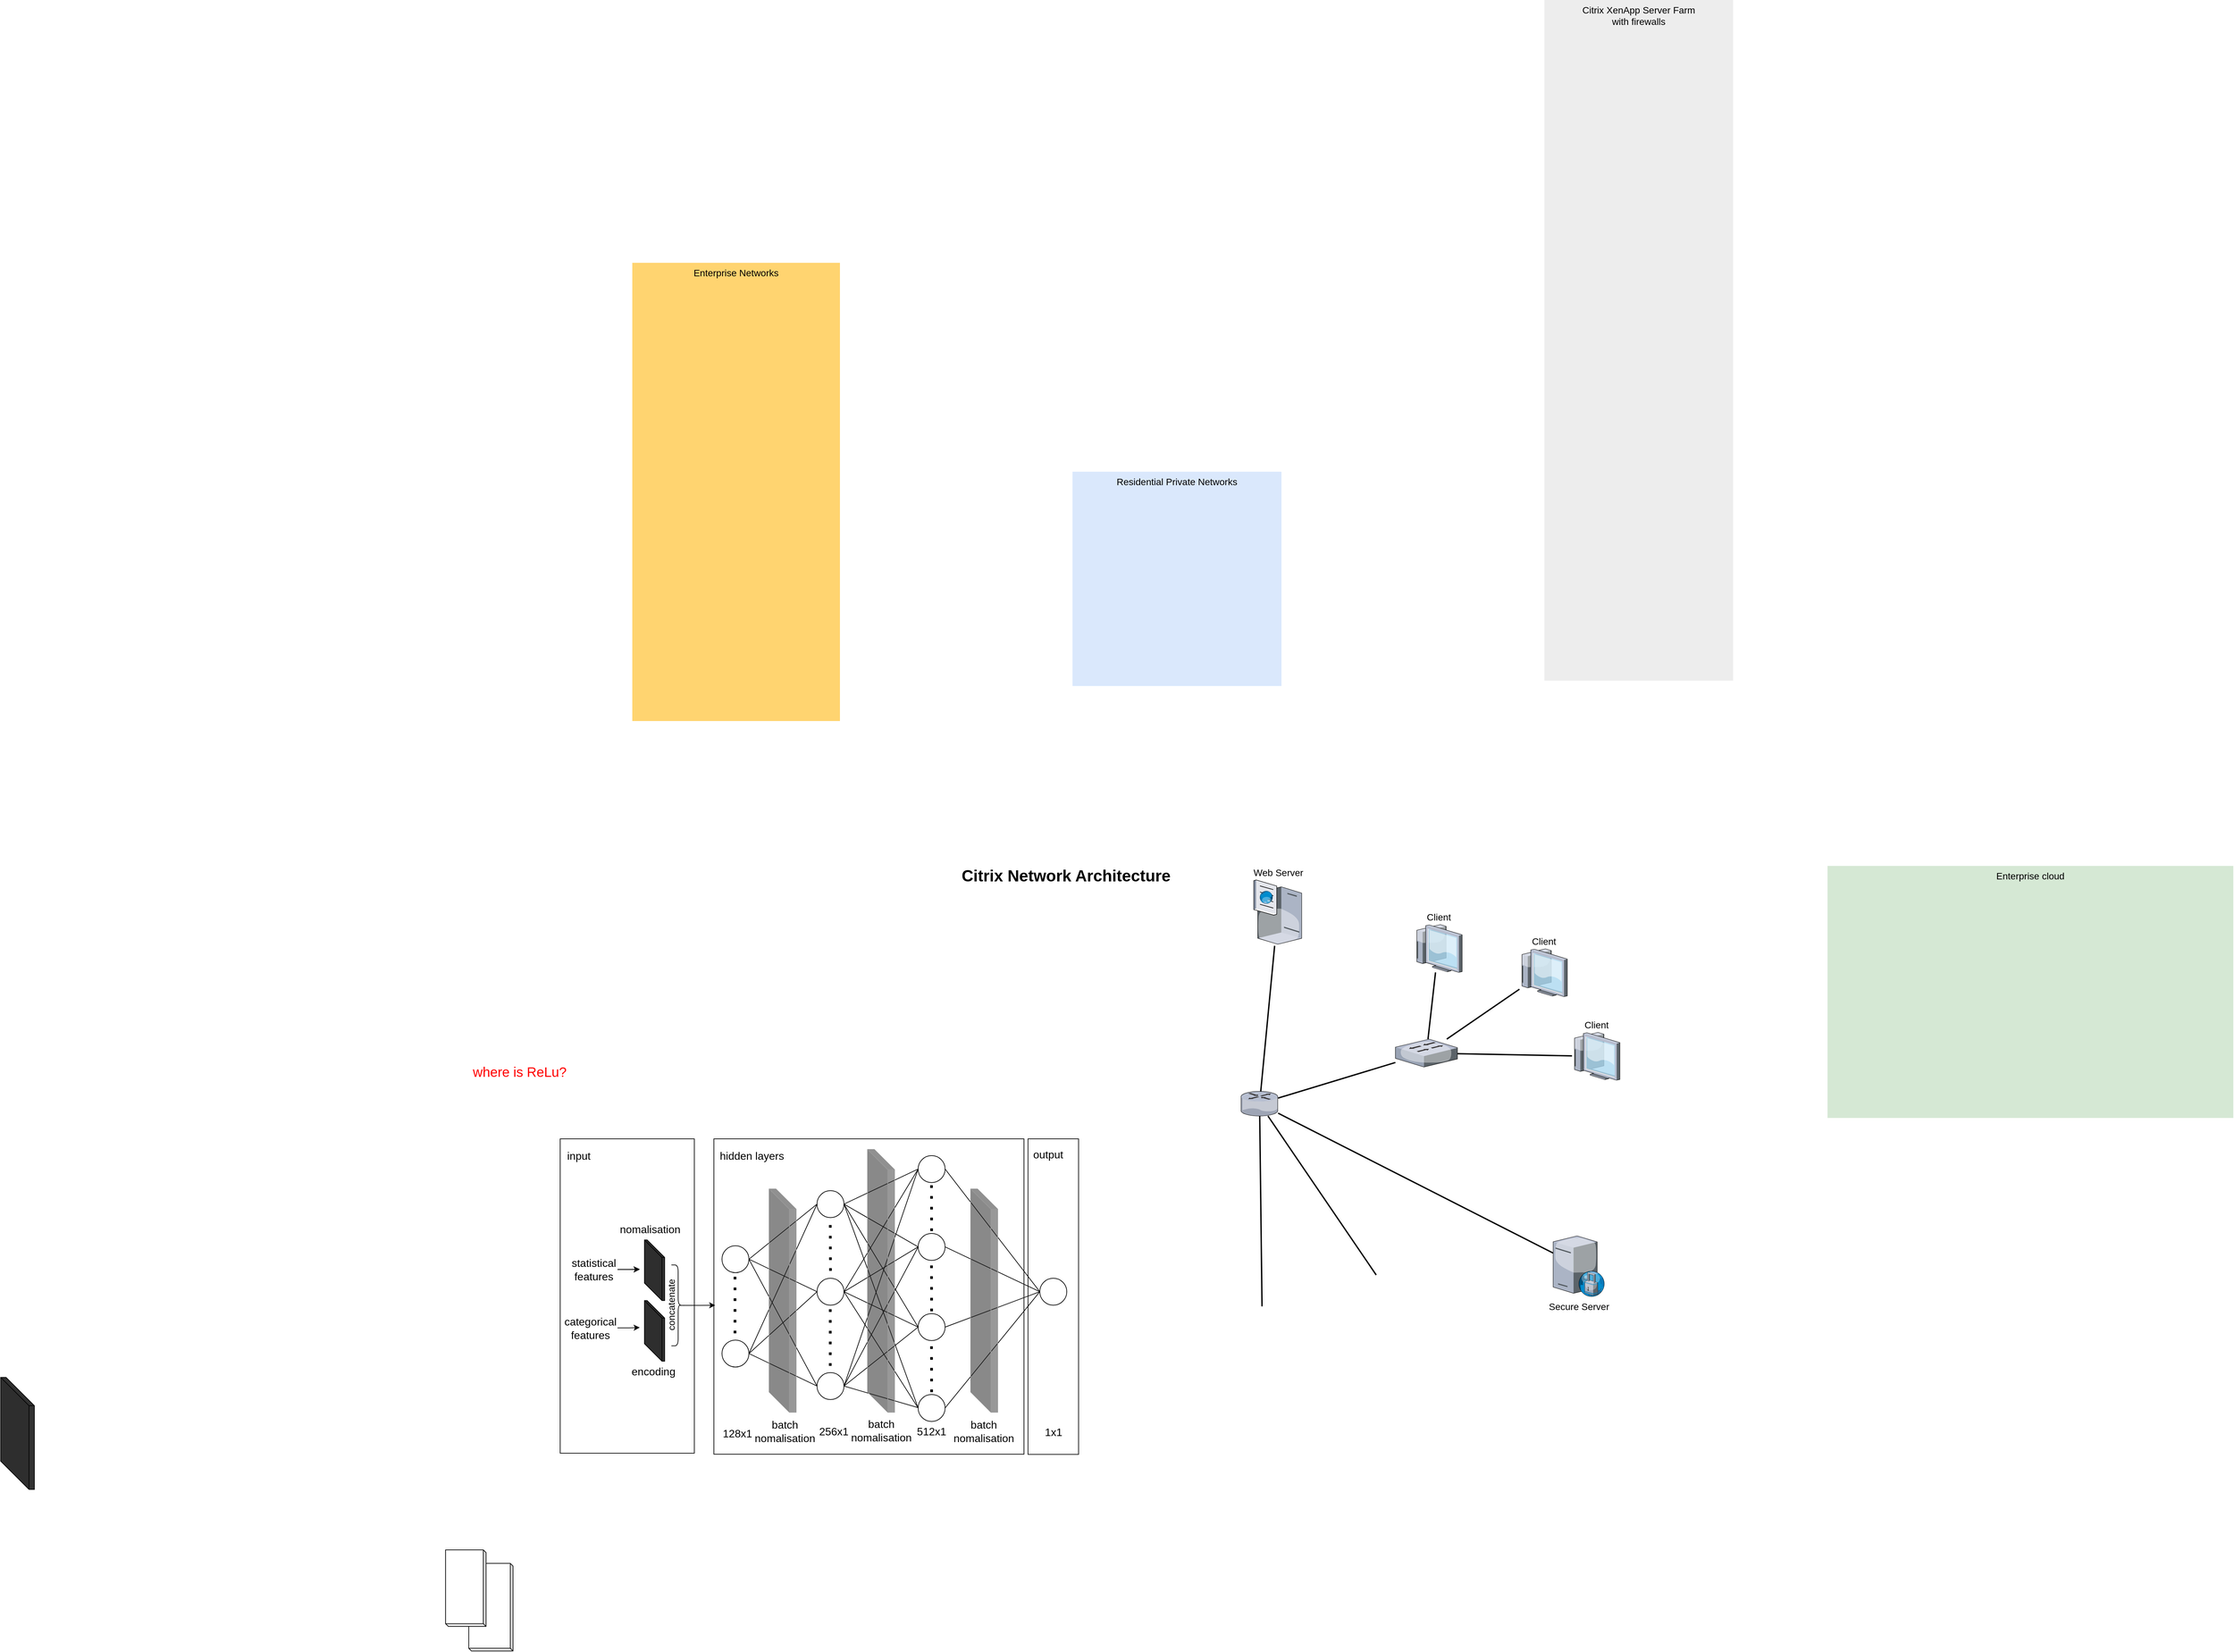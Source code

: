 <mxfile version="21.3.6" type="github" pages="3">
  <diagram name="Page-1" id="e3a06f82-3646-2815-327d-82caf3d4e204">
    <mxGraphModel dx="4753.5" dy="4198" grid="0" gridSize="10" guides="1" tooltips="1" connect="1" arrows="1" fold="1" page="1" pageScale="1.5" pageWidth="1169" pageHeight="826" background="none" math="0" shadow="0">
      <root>
        <mxCell id="0" style=";html=1;" />
        <mxCell id="1" style=";html=1;" parent="0" />
        <mxCell id="kZsjGJi9dcrxmFM2xixJ-206" value="" style="rounded=0;whiteSpace=wrap;html=1;fillOpacity=10;" vertex="1" parent="1">
          <mxGeometry x="408" y="440" width="460" height="468" as="geometry" />
        </mxCell>
        <mxCell id="kZsjGJi9dcrxmFM2xixJ-226" value="" style="rounded=0;whiteSpace=wrap;html=1;fillOpacity=10;" vertex="1" parent="1">
          <mxGeometry x="874" y="440" width="75" height="468.25" as="geometry" />
        </mxCell>
        <mxCell id="kZsjGJi9dcrxmFM2xixJ-224" value="" style="rounded=0;whiteSpace=wrap;html=1;fillOpacity=10;" vertex="1" parent="1">
          <mxGeometry x="180" y="440" width="199" height="466.5" as="geometry" />
        </mxCell>
        <mxCell id="kZsjGJi9dcrxmFM2xixJ-202" value="" style="shape=cube;whiteSpace=wrap;html=1;boundedLbl=1;backgroundOutline=1;darkOpacity=0.05;darkOpacity2=0.1;size=26;rotation=-180;direction=west;labelBorderColor=#1A1A1A;fillColor=#333333;fillStyle=auto;" vertex="1" parent="1">
          <mxGeometry x="305" y="590" width="30" height="90" as="geometry" />
        </mxCell>
        <mxCell id="6a7d8f32e03d9370-60" value="Enterprise cloud" style="whiteSpace=wrap;html=1;fillColor=#d5e8d4;fontSize=14;strokeColor=none;verticalAlign=top;" parent="1" vertex="1">
          <mxGeometry x="2060" y="35" width="602" height="374" as="geometry" />
        </mxCell>
        <mxCell id="6a7d8f32e03d9370-59" value="Citrix XenApp Server Farm&lt;div&gt;with firewalls&lt;/div&gt;" style="whiteSpace=wrap;html=1;fillColor=#EDEDED;fontSize=14;strokeColor=none;verticalAlign=top;" parent="1" vertex="1">
          <mxGeometry x="1640" y="-1250" width="280" height="1010" as="geometry" />
        </mxCell>
        <mxCell id="6a7d8f32e03d9370-58" value="Residential Private Networks" style="whiteSpace=wrap;html=1;fillColor=#dae8fc;fontSize=14;strokeColor=none;verticalAlign=top;" parent="1" vertex="1">
          <mxGeometry x="940" y="-550" width="310" height="318" as="geometry" />
        </mxCell>
        <mxCell id="6a7d8f32e03d9370-57" value="Enterprise Networks" style="whiteSpace=wrap;html=1;fillColor=#FFD470;gradientColor=none;fontSize=14;strokeColor=none;verticalAlign=top;" parent="1" vertex="1">
          <mxGeometry x="287" y="-860" width="308" height="680" as="geometry" />
        </mxCell>
        <mxCell id="6a7d8f32e03d9370-50" style="edgeStyle=none;rounded=0;html=1;startSize=10;endSize=10;jettySize=auto;orthogonalLoop=1;fontSize=14;endArrow=none;endFill=0;strokeWidth=2;" parent="1" source="6a7d8f32e03d9370-13" edge="1">
          <mxGeometry relative="1" as="geometry">
            <mxPoint x="1390.488" y="642" as="targetPoint" />
          </mxGeometry>
        </mxCell>
        <mxCell id="6a7d8f32e03d9370-51" style="edgeStyle=none;rounded=0;html=1;startSize=10;endSize=10;jettySize=auto;orthogonalLoop=1;fontSize=14;endArrow=none;endFill=0;strokeWidth=2;" parent="1" source="6a7d8f32e03d9370-13" target="6a7d8f32e03d9370-15" edge="1">
          <mxGeometry relative="1" as="geometry" />
        </mxCell>
        <mxCell id="6a7d8f32e03d9370-52" style="edgeStyle=none;rounded=0;html=1;startSize=10;endSize=10;jettySize=auto;orthogonalLoop=1;fontSize=14;endArrow=none;endFill=0;strokeWidth=2;" parent="1" source="6a7d8f32e03d9370-13" target="6a7d8f32e03d9370-26" edge="1">
          <mxGeometry relative="1" as="geometry" />
        </mxCell>
        <mxCell id="6a7d8f32e03d9370-56" style="edgeStyle=none;rounded=0;html=1;startSize=10;endSize=10;jettySize=auto;orthogonalLoop=1;fontSize=14;endArrow=none;endFill=0;strokeWidth=2;" parent="1" source="6a7d8f32e03d9370-13" target="6a7d8f32e03d9370-25" edge="1">
          <mxGeometry relative="1" as="geometry" />
        </mxCell>
        <mxCell id="6a7d8f32e03d9370-13" value="" style="verticalLabelPosition=bottom;aspect=fixed;html=1;verticalAlign=top;strokeColor=none;shape=mxgraph.citrix.router;fillColor=#66B2FF;gradientColor=#0066CC;fontSize=14;" parent="1" vertex="1">
          <mxGeometry x="1190" y="369.61" width="55" height="36.5" as="geometry" />
        </mxCell>
        <mxCell id="6a7d8f32e03d9370-15" value="Web Server" style="verticalLabelPosition=top;aspect=fixed;html=1;verticalAlign=bottom;strokeColor=none;shape=mxgraph.citrix.cache_server;fillColor=#66B2FF;gradientColor=#0066CC;fontSize=14;labelPosition=center;align=center;direction=west;" parent="1" vertex="1">
          <mxGeometry x="1209" y="56" width="71" height="97.5" as="geometry" />
        </mxCell>
        <mxCell id="6a7d8f32e03d9370-25" value="Secure Server" style="verticalLabelPosition=bottom;aspect=fixed;html=1;verticalAlign=top;strokeColor=none;shape=mxgraph.citrix.proxy_server;fillColor=#66B2FF;gradientColor=#0066CC;fontSize=14;" parent="1" vertex="1">
          <mxGeometry x="1653" y="584" width="76.5" height="90" as="geometry" />
        </mxCell>
        <mxCell id="6a7d8f32e03d9370-53" style="edgeStyle=none;rounded=0;html=1;startSize=10;endSize=10;jettySize=auto;orthogonalLoop=1;fontSize=14;endArrow=none;endFill=0;strokeWidth=2;" parent="1" source="6a7d8f32e03d9370-26" target="6a7d8f32e03d9370-29" edge="1">
          <mxGeometry relative="1" as="geometry" />
        </mxCell>
        <mxCell id="6a7d8f32e03d9370-54" style="edgeStyle=none;rounded=0;html=1;startSize=10;endSize=10;jettySize=auto;orthogonalLoop=1;fontSize=14;endArrow=none;endFill=0;strokeWidth=2;" parent="1" source="6a7d8f32e03d9370-26" target="6a7d8f32e03d9370-28" edge="1">
          <mxGeometry relative="1" as="geometry" />
        </mxCell>
        <mxCell id="6a7d8f32e03d9370-55" style="edgeStyle=none;rounded=0;html=1;startSize=10;endSize=10;jettySize=auto;orthogonalLoop=1;fontSize=14;endArrow=none;endFill=0;strokeWidth=2;" parent="1" source="6a7d8f32e03d9370-26" target="6a7d8f32e03d9370-27" edge="1">
          <mxGeometry relative="1" as="geometry" />
        </mxCell>
        <mxCell id="6a7d8f32e03d9370-26" value="" style="verticalLabelPosition=bottom;aspect=fixed;html=1;verticalAlign=top;strokeColor=none;shape=mxgraph.citrix.switch;fillColor=#66B2FF;gradientColor=#0066CC;fontSize=14;" parent="1" vertex="1">
          <mxGeometry x="1419" y="292" width="92" height="41.5" as="geometry" />
        </mxCell>
        <mxCell id="6a7d8f32e03d9370-27" value="Client" style="verticalLabelPosition=top;aspect=fixed;html=1;verticalAlign=bottom;strokeColor=none;shape=mxgraph.citrix.thin_client;fillColor=#66B2FF;gradientColor=#0066CC;fontSize=14;labelPosition=center;align=center;" parent="1" vertex="1">
          <mxGeometry x="1681" y="282" width="71" height="71" as="geometry" />
        </mxCell>
        <mxCell id="6a7d8f32e03d9370-28" value="Client" style="verticalLabelPosition=top;aspect=fixed;html=1;verticalAlign=bottom;strokeColor=none;shape=mxgraph.citrix.thin_client;fillColor=#66B2FF;gradientColor=#0066CC;fontSize=14;labelPosition=center;align=center;" parent="1" vertex="1">
          <mxGeometry x="1603" y="158" width="71" height="71" as="geometry" />
        </mxCell>
        <mxCell id="6a7d8f32e03d9370-29" value="Client" style="verticalLabelPosition=top;aspect=fixed;html=1;verticalAlign=bottom;strokeColor=none;shape=mxgraph.citrix.thin_client;fillColor=#66B2FF;gradientColor=#0066CC;fontSize=14;labelPosition=center;align=center;" parent="1" vertex="1">
          <mxGeometry x="1447" y="122" width="71" height="71" as="geometry" />
        </mxCell>
        <mxCell id="6a7d8f32e03d9370-49" style="edgeStyle=none;rounded=0;html=1;startSize=10;endSize=10;jettySize=auto;orthogonalLoop=1;fontSize=14;endArrow=none;endFill=0;strokeWidth=2;" parent="1" target="6a7d8f32e03d9370-13" edge="1">
          <mxGeometry relative="1" as="geometry">
            <mxPoint x="1221.137" y="688.61" as="sourcePoint" />
          </mxGeometry>
        </mxCell>
        <mxCell id="6a7d8f32e03d9370-62" value="Citrix Network Architecture" style="text;strokeColor=none;fillColor=none;html=1;fontSize=24;fontStyle=1;verticalAlign=middle;align=center;" parent="1" vertex="1">
          <mxGeometry x="499" y="30" width="861" height="40" as="geometry" />
        </mxCell>
        <mxCell id="kZsjGJi9dcrxmFM2xixJ-2" value="" style="ellipse;whiteSpace=wrap;html=1;aspect=fixed;" vertex="1" parent="1">
          <mxGeometry x="420" y="598.61" width="40" height="40" as="geometry" />
        </mxCell>
        <mxCell id="kZsjGJi9dcrxmFM2xixJ-4" value="" style="ellipse;whiteSpace=wrap;html=1;aspect=fixed;" vertex="1" parent="1">
          <mxGeometry x="420" y="738.61" width="40" height="40" as="geometry" />
        </mxCell>
        <mxCell id="kZsjGJi9dcrxmFM2xixJ-5" value="" style="endArrow=none;dashed=1;html=1;dashPattern=1 3;strokeWidth=4;rounded=0;" edge="1" parent="1">
          <mxGeometry width="50" height="50" relative="1" as="geometry">
            <mxPoint x="439.33" y="728.61" as="sourcePoint" />
            <mxPoint x="439.33" y="638.61" as="targetPoint" />
          </mxGeometry>
        </mxCell>
        <mxCell id="kZsjGJi9dcrxmFM2xixJ-7" value="" style="ellipse;whiteSpace=wrap;html=1;aspect=fixed;" vertex="1" parent="1">
          <mxGeometry x="561" y="516.86" width="40" height="40" as="geometry" />
        </mxCell>
        <mxCell id="kZsjGJi9dcrxmFM2xixJ-8" value="" style="ellipse;whiteSpace=wrap;html=1;aspect=fixed;" vertex="1" parent="1">
          <mxGeometry x="561" y="646.86" width="40" height="40" as="geometry" />
        </mxCell>
        <mxCell id="kZsjGJi9dcrxmFM2xixJ-9" value="" style="endArrow=none;dashed=1;html=1;dashPattern=1 3;strokeWidth=4;rounded=0;" edge="1" parent="1">
          <mxGeometry width="50" height="50" relative="1" as="geometry">
            <mxPoint x="580.97" y="635.86" as="sourcePoint" />
            <mxPoint x="580.64" y="565.86" as="targetPoint" />
          </mxGeometry>
        </mxCell>
        <mxCell id="kZsjGJi9dcrxmFM2xixJ-10" value="" style="ellipse;whiteSpace=wrap;html=1;aspect=fixed;" vertex="1" parent="1">
          <mxGeometry x="561" y="786.86" width="40" height="40" as="geometry" />
        </mxCell>
        <mxCell id="kZsjGJi9dcrxmFM2xixJ-12" value="" style="endArrow=none;dashed=1;html=1;dashPattern=1 3;strokeWidth=4;rounded=0;" edge="1" parent="1">
          <mxGeometry width="50" height="50" relative="1" as="geometry">
            <mxPoint x="580.64" y="776.86" as="sourcePoint" />
            <mxPoint x="580.64" y="686.86" as="targetPoint" />
          </mxGeometry>
        </mxCell>
        <mxCell id="kZsjGJi9dcrxmFM2xixJ-15" value="" style="ellipse;whiteSpace=wrap;html=1;aspect=fixed;" vertex="1" parent="1">
          <mxGeometry x="711" y="464.86" width="40" height="40" as="geometry" />
        </mxCell>
        <mxCell id="kZsjGJi9dcrxmFM2xixJ-16" value="" style="ellipse;whiteSpace=wrap;html=1;aspect=fixed;" vertex="1" parent="1">
          <mxGeometry x="711" y="580.36" width="40" height="40" as="geometry" />
        </mxCell>
        <mxCell id="kZsjGJi9dcrxmFM2xixJ-21" value="" style="endArrow=none;dashed=1;html=1;dashPattern=1 3;strokeWidth=4;rounded=0;" edge="1" parent="1">
          <mxGeometry width="50" height="50" relative="1" as="geometry">
            <mxPoint x="731" y="576.86" as="sourcePoint" />
            <mxPoint x="730.82" y="507.86" as="targetPoint" />
          </mxGeometry>
        </mxCell>
        <mxCell id="kZsjGJi9dcrxmFM2xixJ-22" value="" style="ellipse;whiteSpace=wrap;html=1;aspect=fixed;" vertex="1" parent="1">
          <mxGeometry x="711" y="699.36" width="40" height="40" as="geometry" />
        </mxCell>
        <mxCell id="kZsjGJi9dcrxmFM2xixJ-23" value="" style="endArrow=none;dashed=1;html=1;dashPattern=1 3;strokeWidth=4;rounded=0;" edge="1" parent="1">
          <mxGeometry width="50" height="50" relative="1" as="geometry">
            <mxPoint x="731" y="695.86" as="sourcePoint" />
            <mxPoint x="730.82" y="626.86" as="targetPoint" />
          </mxGeometry>
        </mxCell>
        <mxCell id="kZsjGJi9dcrxmFM2xixJ-24" value="" style="ellipse;whiteSpace=wrap;html=1;aspect=fixed;" vertex="1" parent="1">
          <mxGeometry x="711" y="819.36" width="40" height="40" as="geometry" />
        </mxCell>
        <mxCell id="kZsjGJi9dcrxmFM2xixJ-25" value="" style="endArrow=none;dashed=1;html=1;dashPattern=1 3;strokeWidth=4;rounded=0;" edge="1" parent="1">
          <mxGeometry width="50" height="50" relative="1" as="geometry">
            <mxPoint x="731" y="815.86" as="sourcePoint" />
            <mxPoint x="730.82" y="746.86" as="targetPoint" />
          </mxGeometry>
        </mxCell>
        <mxCell id="kZsjGJi9dcrxmFM2xixJ-28" value="" style="endArrow=none;html=1;rounded=0;entryX=0;entryY=0.5;entryDx=0;entryDy=0;exitX=1;exitY=0.5;exitDx=0;exitDy=0;" edge="1" parent="1" source="kZsjGJi9dcrxmFM2xixJ-2" target="kZsjGJi9dcrxmFM2xixJ-7">
          <mxGeometry width="50" height="50" relative="1" as="geometry">
            <mxPoint x="460" y="608.61" as="sourcePoint" />
            <mxPoint x="510" y="577.11" as="targetPoint" />
          </mxGeometry>
        </mxCell>
        <mxCell id="kZsjGJi9dcrxmFM2xixJ-30" value="" style="endArrow=none;html=1;rounded=0;entryX=0;entryY=0.5;entryDx=0;entryDy=0;exitX=1;exitY=0.5;exitDx=0;exitDy=0;" edge="1" parent="1" source="kZsjGJi9dcrxmFM2xixJ-2" target="kZsjGJi9dcrxmFM2xixJ-8">
          <mxGeometry width="50" height="50" relative="1" as="geometry">
            <mxPoint x="430" y="738.61" as="sourcePoint" />
            <mxPoint x="480" y="688.61" as="targetPoint" />
          </mxGeometry>
        </mxCell>
        <mxCell id="kZsjGJi9dcrxmFM2xixJ-31" value="128x1" style="text;html=1;strokeColor=none;fillColor=none;align=center;verticalAlign=middle;whiteSpace=wrap;rounded=0;fontSize=16;" vertex="1" parent="1">
          <mxGeometry x="413" y="862.11" width="60" height="30" as="geometry" />
        </mxCell>
        <mxCell id="kZsjGJi9dcrxmFM2xixJ-32" value="256x1" style="text;html=1;strokeColor=none;fillColor=none;align=center;verticalAlign=middle;whiteSpace=wrap;rounded=0;fontSize=16;" vertex="1" parent="1">
          <mxGeometry x="556" y="859.36" width="60" height="30" as="geometry" />
        </mxCell>
        <mxCell id="kZsjGJi9dcrxmFM2xixJ-33" value="512x1" style="text;html=1;strokeColor=none;fillColor=none;align=center;verticalAlign=middle;whiteSpace=wrap;rounded=0;fontSize=16;" vertex="1" parent="1">
          <mxGeometry x="701" y="859.36" width="60" height="30" as="geometry" />
        </mxCell>
        <mxCell id="kZsjGJi9dcrxmFM2xixJ-35" value="" style="endArrow=none;html=1;rounded=0;entryX=0;entryY=0.5;entryDx=0;entryDy=0;exitX=1;exitY=0.5;exitDx=0;exitDy=0;" edge="1" parent="1" source="kZsjGJi9dcrxmFM2xixJ-2" target="kZsjGJi9dcrxmFM2xixJ-10">
          <mxGeometry width="50" height="50" relative="1" as="geometry">
            <mxPoint x="390" y="758.61" as="sourcePoint" />
            <mxPoint x="440" y="708.61" as="targetPoint" />
          </mxGeometry>
        </mxCell>
        <mxCell id="kZsjGJi9dcrxmFM2xixJ-36" value="" style="endArrow=none;html=1;rounded=0;entryX=0;entryY=0.5;entryDx=0;entryDy=0;" edge="1" parent="1" target="kZsjGJi9dcrxmFM2xixJ-7">
          <mxGeometry width="50" height="50" relative="1" as="geometry">
            <mxPoint x="460" y="758.61" as="sourcePoint" />
            <mxPoint x="530" y="678.61" as="targetPoint" />
          </mxGeometry>
        </mxCell>
        <mxCell id="kZsjGJi9dcrxmFM2xixJ-157" value="" style="endArrow=none;html=1;rounded=0;entryX=0;entryY=0.5;entryDx=0;entryDy=0;exitX=1;exitY=0.5;exitDx=0;exitDy=0;" edge="1" parent="1" source="kZsjGJi9dcrxmFM2xixJ-4" target="kZsjGJi9dcrxmFM2xixJ-8">
          <mxGeometry width="50" height="50" relative="1" as="geometry">
            <mxPoint x="500" y="728.61" as="sourcePoint" />
            <mxPoint x="550" y="678.61" as="targetPoint" />
          </mxGeometry>
        </mxCell>
        <mxCell id="kZsjGJi9dcrxmFM2xixJ-158" value="" style="endArrow=none;html=1;rounded=0;entryX=0;entryY=0.5;entryDx=0;entryDy=0;" edge="1" parent="1" target="kZsjGJi9dcrxmFM2xixJ-10">
          <mxGeometry width="50" height="50" relative="1" as="geometry">
            <mxPoint x="460" y="758.61" as="sourcePoint" />
            <mxPoint x="555" y="678.61" as="targetPoint" />
          </mxGeometry>
        </mxCell>
        <mxCell id="kZsjGJi9dcrxmFM2xixJ-159" value="nomalisation" style="text;html=1;strokeColor=none;fillColor=none;align=center;verticalAlign=middle;whiteSpace=wrap;rounded=0;fontSize=16;" vertex="1" parent="1">
          <mxGeometry x="262.22" y="558.61" width="102.78" height="30" as="geometry" />
        </mxCell>
        <mxCell id="kZsjGJi9dcrxmFM2xixJ-166" value="" style="shape=cube;whiteSpace=wrap;html=1;boundedLbl=1;backgroundOutline=1;darkOpacity=0.05;darkOpacity2=0.1;size=4;rotation=0;direction=west;" vertex="1" parent="1">
          <mxGeometry x="44.37" y="1070" width="65.63" height="130" as="geometry" />
        </mxCell>
        <mxCell id="kZsjGJi9dcrxmFM2xixJ-167" value="encoding" style="text;html=1;strokeColor=none;fillColor=none;align=center;verticalAlign=middle;whiteSpace=wrap;rounded=0;fontSize=16;" vertex="1" parent="1">
          <mxGeometry x="272.22" y="770" width="92.78" height="30" as="geometry" />
        </mxCell>
        <mxCell id="kZsjGJi9dcrxmFM2xixJ-168" value="" style="shape=cube;whiteSpace=wrap;html=1;boundedLbl=1;backgroundOutline=1;darkOpacity=0.05;darkOpacity2=0.1;size=4;rotation=0;direction=west;" vertex="1" parent="1">
          <mxGeometry x="10" y="1050" width="60" height="113.5" as="geometry" />
        </mxCell>
        <mxCell id="kZsjGJi9dcrxmFM2xixJ-170" value="statistical features" style="text;html=1;strokeColor=none;fillColor=none;align=center;verticalAlign=middle;whiteSpace=wrap;rounded=0;fontSize=16;" vertex="1" parent="1">
          <mxGeometry x="195" y="618.61" width="70" height="30" as="geometry" />
        </mxCell>
        <mxCell id="kZsjGJi9dcrxmFM2xixJ-173" value="input&amp;nbsp;" style="text;html=1;strokeColor=none;fillColor=none;align=center;verticalAlign=middle;whiteSpace=wrap;rounded=0;fontSize=16;" vertex="1" parent="1">
          <mxGeometry x="180" y="450" width="60" height="30" as="geometry" />
        </mxCell>
        <mxCell id="kZsjGJi9dcrxmFM2xixJ-174" value="&lt;font style=&quot;font-size: 20px;&quot; color=&quot;#ff0000&quot;&gt;where is ReLu?&lt;/font&gt;" style="text;html=1;strokeColor=none;fillColor=none;align=center;verticalAlign=middle;whiteSpace=wrap;rounded=0;fontSize=16;" vertex="1" parent="1">
          <mxGeometry x="10" y="309.61" width="220" height="60" as="geometry" />
        </mxCell>
        <mxCell id="kZsjGJi9dcrxmFM2xixJ-178" value="" style="endArrow=none;html=1;rounded=0;entryX=0;entryY=0.5;entryDx=0;entryDy=0;exitX=1;exitY=0.5;exitDx=0;exitDy=0;" edge="1" parent="1" source="kZsjGJi9dcrxmFM2xixJ-7" target="kZsjGJi9dcrxmFM2xixJ-22">
          <mxGeometry width="50" height="50" relative="1" as="geometry">
            <mxPoint x="623.5" y="656.86" as="sourcePoint" />
            <mxPoint x="673.5" y="606.86" as="targetPoint" />
          </mxGeometry>
        </mxCell>
        <mxCell id="kZsjGJi9dcrxmFM2xixJ-179" value="" style="endArrow=none;html=1;rounded=0;entryX=0;entryY=0.5;entryDx=0;entryDy=0;exitX=1;exitY=0.5;exitDx=0;exitDy=0;" edge="1" parent="1" source="kZsjGJi9dcrxmFM2xixJ-7" target="kZsjGJi9dcrxmFM2xixJ-15">
          <mxGeometry width="50" height="50" relative="1" as="geometry">
            <mxPoint x="588.5" y="616.86" as="sourcePoint" />
            <mxPoint x="673.5" y="526.86" as="targetPoint" />
          </mxGeometry>
        </mxCell>
        <mxCell id="kZsjGJi9dcrxmFM2xixJ-181" value="" style="endArrow=none;html=1;rounded=0;entryX=0;entryY=0.5;entryDx=0;entryDy=0;exitX=1;exitY=0.5;exitDx=0;exitDy=0;" edge="1" parent="1" source="kZsjGJi9dcrxmFM2xixJ-7" target="kZsjGJi9dcrxmFM2xixJ-16">
          <mxGeometry width="50" height="50" relative="1" as="geometry">
            <mxPoint x="611" y="546.86" as="sourcePoint" />
            <mxPoint x="686" y="494.86" as="targetPoint" />
          </mxGeometry>
        </mxCell>
        <mxCell id="kZsjGJi9dcrxmFM2xixJ-182" value="" style="endArrow=none;html=1;rounded=0;entryX=0;entryY=0.5;entryDx=0;entryDy=0;exitX=1;exitY=0.5;exitDx=0;exitDy=0;" edge="1" parent="1" source="kZsjGJi9dcrxmFM2xixJ-7" target="kZsjGJi9dcrxmFM2xixJ-24">
          <mxGeometry width="50" height="50" relative="1" as="geometry">
            <mxPoint x="611" y="546.86" as="sourcePoint" />
            <mxPoint x="686" y="729.86" as="targetPoint" />
          </mxGeometry>
        </mxCell>
        <mxCell id="kZsjGJi9dcrxmFM2xixJ-183" value="" style="endArrow=none;html=1;rounded=0;entryX=0;entryY=0.5;entryDx=0;entryDy=0;exitX=1;exitY=0.5;exitDx=0;exitDy=0;" edge="1" parent="1" source="kZsjGJi9dcrxmFM2xixJ-8" target="kZsjGJi9dcrxmFM2xixJ-15">
          <mxGeometry width="50" height="50" relative="1" as="geometry">
            <mxPoint x="611" y="546.86" as="sourcePoint" />
            <mxPoint x="686" y="729.86" as="targetPoint" />
          </mxGeometry>
        </mxCell>
        <mxCell id="kZsjGJi9dcrxmFM2xixJ-184" value="" style="endArrow=none;html=1;rounded=0;entryX=0;entryY=0.5;entryDx=0;entryDy=0;exitX=1;exitY=0.5;exitDx=0;exitDy=0;" edge="1" parent="1" source="kZsjGJi9dcrxmFM2xixJ-8" target="kZsjGJi9dcrxmFM2xixJ-16">
          <mxGeometry width="50" height="50" relative="1" as="geometry">
            <mxPoint x="611" y="676.86" as="sourcePoint" />
            <mxPoint x="686" y="494.86" as="targetPoint" />
          </mxGeometry>
        </mxCell>
        <mxCell id="kZsjGJi9dcrxmFM2xixJ-185" value="" style="endArrow=none;html=1;rounded=0;entryX=0;entryY=0.5;entryDx=0;entryDy=0;exitX=1;exitY=0.5;exitDx=0;exitDy=0;" edge="1" parent="1" source="kZsjGJi9dcrxmFM2xixJ-10" target="kZsjGJi9dcrxmFM2xixJ-16">
          <mxGeometry width="50" height="50" relative="1" as="geometry">
            <mxPoint x="621" y="686.86" as="sourcePoint" />
            <mxPoint x="696" y="504.86" as="targetPoint" />
          </mxGeometry>
        </mxCell>
        <mxCell id="kZsjGJi9dcrxmFM2xixJ-186" value="" style="endArrow=none;html=1;rounded=0;entryX=0;entryY=0.5;entryDx=0;entryDy=0;exitX=1;exitY=0.5;exitDx=0;exitDy=0;" edge="1" parent="1" source="kZsjGJi9dcrxmFM2xixJ-8" target="kZsjGJi9dcrxmFM2xixJ-22">
          <mxGeometry width="50" height="50" relative="1" as="geometry">
            <mxPoint x="611" y="816.86" as="sourcePoint" />
            <mxPoint x="686" y="610.86" as="targetPoint" />
          </mxGeometry>
        </mxCell>
        <mxCell id="kZsjGJi9dcrxmFM2xixJ-187" value="" style="endArrow=none;html=1;rounded=0;entryX=0;entryY=0.5;entryDx=0;entryDy=0;exitX=1;exitY=0.5;exitDx=0;exitDy=0;" edge="1" parent="1" source="kZsjGJi9dcrxmFM2xixJ-8" target="kZsjGJi9dcrxmFM2xixJ-24">
          <mxGeometry width="50" height="50" relative="1" as="geometry">
            <mxPoint x="611" y="676.86" as="sourcePoint" />
            <mxPoint x="686" y="729.86" as="targetPoint" />
          </mxGeometry>
        </mxCell>
        <mxCell id="kZsjGJi9dcrxmFM2xixJ-188" value="" style="endArrow=none;html=1;rounded=0;entryX=-0.011;entryY=0.484;entryDx=0;entryDy=0;entryPerimeter=0;exitX=1;exitY=0.5;exitDx=0;exitDy=0;" edge="1" parent="1" source="kZsjGJi9dcrxmFM2xixJ-10" target="kZsjGJi9dcrxmFM2xixJ-24">
          <mxGeometry width="50" height="50" relative="1" as="geometry">
            <mxPoint x="606" y="806.86" as="sourcePoint" />
            <mxPoint x="676" y="836.86" as="targetPoint" />
          </mxGeometry>
        </mxCell>
        <mxCell id="kZsjGJi9dcrxmFM2xixJ-189" value="" style="endArrow=none;html=1;rounded=0;exitX=1;exitY=0.5;exitDx=0;exitDy=0;entryX=0;entryY=0.5;entryDx=0;entryDy=0;" edge="1" parent="1" source="kZsjGJi9dcrxmFM2xixJ-10" target="kZsjGJi9dcrxmFM2xixJ-22">
          <mxGeometry width="50" height="50" relative="1" as="geometry">
            <mxPoint x="631" y="696.86" as="sourcePoint" />
            <mxPoint x="676" y="716.86" as="targetPoint" />
          </mxGeometry>
        </mxCell>
        <mxCell id="kZsjGJi9dcrxmFM2xixJ-190" value="" style="endArrow=none;html=1;rounded=0;entryX=0;entryY=0.5;entryDx=0;entryDy=0;exitX=1;exitY=0.5;exitDx=0;exitDy=0;" edge="1" parent="1" source="kZsjGJi9dcrxmFM2xixJ-10" target="kZsjGJi9dcrxmFM2xixJ-15">
          <mxGeometry width="50" height="50" relative="1" as="geometry">
            <mxPoint x="611" y="816.86" as="sourcePoint" />
            <mxPoint x="686" y="610.86" as="targetPoint" />
          </mxGeometry>
        </mxCell>
        <mxCell id="kZsjGJi9dcrxmFM2xixJ-191" value="" style="ellipse;whiteSpace=wrap;html=1;aspect=fixed;" vertex="1" parent="1">
          <mxGeometry x="891.5" y="646.86" width="40" height="40" as="geometry" />
        </mxCell>
        <mxCell id="kZsjGJi9dcrxmFM2xixJ-192" value="1x1" style="text;html=1;strokeColor=none;fillColor=none;align=center;verticalAlign=middle;whiteSpace=wrap;rounded=0;fontSize=16;" vertex="1" parent="1">
          <mxGeometry x="881.5" y="860.36" width="60" height="30" as="geometry" />
        </mxCell>
        <mxCell id="kZsjGJi9dcrxmFM2xixJ-193" value="" style="endArrow=none;html=1;rounded=0;entryX=0;entryY=0.5;entryDx=0;entryDy=0;exitX=1;exitY=0.5;exitDx=0;exitDy=0;" edge="1" parent="1" source="kZsjGJi9dcrxmFM2xixJ-15" target="kZsjGJi9dcrxmFM2xixJ-191">
          <mxGeometry width="50" height="50" relative="1" as="geometry">
            <mxPoint x="646" y="546.86" as="sourcePoint" />
            <mxPoint x="721" y="494.86" as="targetPoint" />
          </mxGeometry>
        </mxCell>
        <mxCell id="kZsjGJi9dcrxmFM2xixJ-195" value="" style="endArrow=none;html=1;rounded=0;entryX=0;entryY=0.5;entryDx=0;entryDy=0;exitX=1;exitY=0.5;exitDx=0;exitDy=0;" edge="1" parent="1" source="kZsjGJi9dcrxmFM2xixJ-16" target="kZsjGJi9dcrxmFM2xixJ-191">
          <mxGeometry width="50" height="50" relative="1" as="geometry">
            <mxPoint x="656" y="556.86" as="sourcePoint" />
            <mxPoint x="731" y="504.86" as="targetPoint" />
          </mxGeometry>
        </mxCell>
        <mxCell id="kZsjGJi9dcrxmFM2xixJ-196" value="" style="endArrow=none;html=1;rounded=0;entryX=0;entryY=0.5;entryDx=0;entryDy=0;exitX=1;exitY=0.5;exitDx=0;exitDy=0;" edge="1" parent="1" source="kZsjGJi9dcrxmFM2xixJ-22" target="kZsjGJi9dcrxmFM2xixJ-191">
          <mxGeometry width="50" height="50" relative="1" as="geometry">
            <mxPoint x="666" y="566.86" as="sourcePoint" />
            <mxPoint x="741" y="514.86" as="targetPoint" />
          </mxGeometry>
        </mxCell>
        <mxCell id="kZsjGJi9dcrxmFM2xixJ-197" value="" style="endArrow=none;html=1;rounded=0;entryX=0;entryY=0.5;entryDx=0;entryDy=0;exitX=1;exitY=0.5;exitDx=0;exitDy=0;" edge="1" parent="1" source="kZsjGJi9dcrxmFM2xixJ-24" target="kZsjGJi9dcrxmFM2xixJ-191">
          <mxGeometry width="50" height="50" relative="1" as="geometry">
            <mxPoint x="676" y="576.86" as="sourcePoint" />
            <mxPoint x="751" y="524.86" as="targetPoint" />
          </mxGeometry>
        </mxCell>
        <mxCell id="kZsjGJi9dcrxmFM2xixJ-200" style="edgeStyle=orthogonalEdgeStyle;rounded=0;orthogonalLoop=1;jettySize=auto;html=1;" edge="1" parent="1">
          <mxGeometry relative="1" as="geometry">
            <mxPoint x="298" y="633.35" as="targetPoint" />
            <mxPoint x="265" y="633.85" as="sourcePoint" />
          </mxGeometry>
        </mxCell>
        <mxCell id="kZsjGJi9dcrxmFM2xixJ-201" style="edgeStyle=orthogonalEdgeStyle;rounded=0;orthogonalLoop=1;jettySize=auto;html=1;exitX=0.1;exitY=0.5;exitDx=0;exitDy=0;exitPerimeter=0;" edge="1" parent="1" source="kZsjGJi9dcrxmFM2xixJ-218">
          <mxGeometry relative="1" as="geometry">
            <mxPoint x="410" y="687" as="targetPoint" />
            <mxPoint x="355" y="687.36" as="sourcePoint" />
          </mxGeometry>
        </mxCell>
        <mxCell id="kZsjGJi9dcrxmFM2xixJ-205" value="" style="shape=cube;whiteSpace=wrap;html=1;boundedLbl=1;backgroundOutline=1;darkOpacity=0.05;darkOpacity2=0.1;size=42;rotation=-180;direction=west;labelBorderColor=#1A1A1A;fillColor=#333333;fillStyle=auto;" vertex="1" parent="1">
          <mxGeometry x="-650" y="793.95" width="50" height="166.33" as="geometry" />
        </mxCell>
        <mxCell id="kZsjGJi9dcrxmFM2xixJ-207" value="" style="shape=cube;whiteSpace=wrap;html=1;boundedLbl=1;backgroundOutline=1;darkOpacity=0.05;darkOpacity2=0.1;size=30;rotation=-180;direction=west;labelBorderColor=#1A1A1A;fillColor=#333333;fillStyle=auto;gradientColor=none;shadow=0;fillOpacity=50;strokeWidth=1;perimeterSpacing=0;strokeColor=#999999;" vertex="1" parent="1">
          <mxGeometry x="490" y="514.33" width="40" height="331.39" as="geometry" />
        </mxCell>
        <mxCell id="kZsjGJi9dcrxmFM2xixJ-210" value="batch nomalisation" style="text;html=1;strokeColor=none;fillColor=none;align=center;verticalAlign=middle;whiteSpace=wrap;rounded=0;fontSize=16;" vertex="1" parent="1">
          <mxGeometry x="466" y="859.36" width="95" height="30" as="geometry" />
        </mxCell>
        <mxCell id="kZsjGJi9dcrxmFM2xixJ-211" value="" style="shape=cube;whiteSpace=wrap;html=1;boundedLbl=1;backgroundOutline=1;darkOpacity=0.05;darkOpacity2=0.1;size=30;rotation=-180;direction=west;labelBorderColor=#1A1A1A;fillColor=#333333;fillStyle=auto;gradientColor=none;shadow=0;fillOpacity=50;strokeWidth=1;perimeterSpacing=0;strokeColor=#999999;" vertex="1" parent="1">
          <mxGeometry x="636" y="455.72" width="40" height="390" as="geometry" />
        </mxCell>
        <mxCell id="kZsjGJi9dcrxmFM2xixJ-212" value="batch nomalisation" style="text;html=1;strokeColor=none;fillColor=none;align=center;verticalAlign=middle;whiteSpace=wrap;rounded=0;fontSize=16;" vertex="1" parent="1">
          <mxGeometry x="608.5" y="858.25" width="95" height="30" as="geometry" />
        </mxCell>
        <mxCell id="kZsjGJi9dcrxmFM2xixJ-213" value="" style="shape=cube;whiteSpace=wrap;html=1;boundedLbl=1;backgroundOutline=1;darkOpacity=0.05;darkOpacity2=0.1;size=30;rotation=-180;direction=west;labelBorderColor=#1A1A1A;fillColor=#333333;fillStyle=auto;gradientColor=none;shadow=0;fillOpacity=50;strokeWidth=1;perimeterSpacing=0;strokeColor=#999999;" vertex="1" parent="1">
          <mxGeometry x="789" y="514.33" width="40" height="331.39" as="geometry" />
        </mxCell>
        <mxCell id="kZsjGJi9dcrxmFM2xixJ-214" value="batch nomalisation" style="text;html=1;strokeColor=none;fillColor=none;align=center;verticalAlign=middle;whiteSpace=wrap;rounded=0;fontSize=16;" vertex="1" parent="1">
          <mxGeometry x="761" y="859.36" width="95" height="30" as="geometry" />
        </mxCell>
        <mxCell id="kZsjGJi9dcrxmFM2xixJ-216" value="" style="shape=cube;whiteSpace=wrap;html=1;boundedLbl=1;backgroundOutline=1;darkOpacity=0.05;darkOpacity2=0.1;size=26;rotation=-180;direction=west;labelBorderColor=#1A1A1A;fillColor=#333333;fillStyle=auto;" vertex="1" parent="1">
          <mxGeometry x="305" y="680" width="30" height="90" as="geometry" />
        </mxCell>
        <mxCell id="kZsjGJi9dcrxmFM2xixJ-218" value="" style="shape=curlyBracket;whiteSpace=wrap;html=1;rounded=1;flipH=1;labelPosition=right;verticalLabelPosition=middle;align=left;verticalAlign=middle;" vertex="1" parent="1">
          <mxGeometry x="345" y="627.11" width="20" height="120" as="geometry" />
        </mxCell>
        <mxCell id="kZsjGJi9dcrxmFM2xixJ-219" value="&lt;font style=&quot;font-size: 14px;&quot;&gt;concatenate&lt;/font&gt;" style="text;html=1;strokeColor=none;fillColor=none;align=center;verticalAlign=middle;whiteSpace=wrap;rounded=0;fontSize=16;rotation=-90;" vertex="1" parent="1">
          <mxGeometry x="309" y="671.11" width="70" height="30" as="geometry" />
        </mxCell>
        <mxCell id="kZsjGJi9dcrxmFM2xixJ-221" value="categorical&lt;br&gt;features" style="text;html=1;strokeColor=none;fillColor=none;align=center;verticalAlign=middle;whiteSpace=wrap;rounded=0;fontSize=16;" vertex="1" parent="1">
          <mxGeometry x="190" y="706.11" width="70" height="30" as="geometry" />
        </mxCell>
        <mxCell id="kZsjGJi9dcrxmFM2xixJ-222" style="edgeStyle=orthogonalEdgeStyle;rounded=0;orthogonalLoop=1;jettySize=auto;html=1;" edge="1" parent="1">
          <mxGeometry relative="1" as="geometry">
            <mxPoint x="298" y="633.35" as="targetPoint" />
            <mxPoint x="265" y="633.85" as="sourcePoint" />
            <Array as="points">
              <mxPoint x="282" y="634" />
            </Array>
          </mxGeometry>
        </mxCell>
        <mxCell id="kZsjGJi9dcrxmFM2xixJ-223" style="edgeStyle=orthogonalEdgeStyle;rounded=0;orthogonalLoop=1;jettySize=auto;html=1;" edge="1" parent="1">
          <mxGeometry relative="1" as="geometry">
            <mxPoint x="298" y="720" as="targetPoint" />
            <mxPoint x="265" y="720.5" as="sourcePoint" />
            <Array as="points">
              <mxPoint x="282" y="720.65" />
            </Array>
          </mxGeometry>
        </mxCell>
        <mxCell id="kZsjGJi9dcrxmFM2xixJ-227" value="hidden layers" style="text;html=1;strokeColor=none;fillColor=none;align=center;verticalAlign=middle;whiteSpace=wrap;rounded=0;fontSize=16;" vertex="1" parent="1">
          <mxGeometry x="408" y="450" width="113" height="30" as="geometry" />
        </mxCell>
        <mxCell id="kZsjGJi9dcrxmFM2xixJ-228" value="output" style="text;html=1;strokeColor=none;fillColor=none;align=center;verticalAlign=middle;whiteSpace=wrap;rounded=0;fontSize=16;" vertex="1" parent="1">
          <mxGeometry x="874" y="448.25" width="60" height="30" as="geometry" />
        </mxCell>
      </root>
    </mxGraphModel>
  </diagram>
  <diagram id="qEldpNECoYY-TrGTyuyJ" name="Page-3">
    <mxGraphModel dx="2100" dy="1204" grid="0" gridSize="10" guides="1" tooltips="1" connect="1" arrows="1" fold="1" page="1" pageScale="1" pageWidth="827" pageHeight="1169" background="#ffffff" math="0" shadow="0">
      <root>
        <mxCell id="0" />
        <mxCell id="1" parent="0" />
        <mxCell id="Ho1C6FTOguu1J6m3lPkY-1" value="" style="rounded=0;whiteSpace=wrap;html=1;fillOpacity=10;strokeColor=none;fontColor=#000000;" vertex="1" parent="1">
          <mxGeometry x="254" y="360" width="460" height="468" as="geometry" />
        </mxCell>
        <mxCell id="Ho1C6FTOguu1J6m3lPkY-2" value="" style="rounded=0;whiteSpace=wrap;html=1;fillOpacity=10;strokeColor=none;fontColor=#000000;" vertex="1" parent="1">
          <mxGeometry x="720" y="360" width="75" height="468.25" as="geometry" />
        </mxCell>
        <mxCell id="Ho1C6FTOguu1J6m3lPkY-3" value="" style="rounded=0;whiteSpace=wrap;html=1;fillOpacity=10;fontColor=#000000;" vertex="1" parent="1">
          <mxGeometry x="26" y="360" width="199" height="466.5" as="geometry" />
        </mxCell>
        <mxCell id="Ho1C6FTOguu1J6m3lPkY-4" value="" style="shape=cube;whiteSpace=wrap;html=1;boundedLbl=1;backgroundOutline=1;darkOpacity=0.05;darkOpacity2=0.1;size=26;rotation=-180;direction=west;labelBorderColor=#1A1A1A;fillColor=none;fillStyle=auto;strokeColor=#000000;fontColor=#000000;" vertex="1" parent="1">
          <mxGeometry x="151" y="510" width="30" height="90" as="geometry" />
        </mxCell>
        <mxCell id="Ho1C6FTOguu1J6m3lPkY-5" value="" style="ellipse;whiteSpace=wrap;html=1;aspect=fixed;strokeColor=#000000;fontColor=#000000;fillColor=none;" vertex="1" parent="1">
          <mxGeometry x="266" y="518.61" width="40" height="40" as="geometry" />
        </mxCell>
        <mxCell id="Ho1C6FTOguu1J6m3lPkY-6" value="" style="ellipse;whiteSpace=wrap;html=1;aspect=fixed;strokeColor=#000000;fontColor=#000000;fillColor=none;" vertex="1" parent="1">
          <mxGeometry x="266" y="658.61" width="40" height="40" as="geometry" />
        </mxCell>
        <mxCell id="Ho1C6FTOguu1J6m3lPkY-7" value="" style="endArrow=none;dashed=1;html=1;dashPattern=1 3;strokeWidth=4;rounded=0;strokeColor=#000000;fontColor=#000000;" edge="1" parent="1">
          <mxGeometry width="50" height="50" relative="1" as="geometry">
            <mxPoint x="285.33" y="648.61" as="sourcePoint" />
            <mxPoint x="285.33" y="558.61" as="targetPoint" />
          </mxGeometry>
        </mxCell>
        <mxCell id="Ho1C6FTOguu1J6m3lPkY-8" value="" style="ellipse;whiteSpace=wrap;html=1;aspect=fixed;strokeColor=#000000;fontColor=#000000;fillColor=none;" vertex="1" parent="1">
          <mxGeometry x="407" y="436.86" width="40" height="40" as="geometry" />
        </mxCell>
        <mxCell id="Ho1C6FTOguu1J6m3lPkY-9" value="" style="ellipse;whiteSpace=wrap;html=1;aspect=fixed;strokeColor=#000000;fontColor=#000000;fillColor=none;" vertex="1" parent="1">
          <mxGeometry x="407" y="566.86" width="40" height="40" as="geometry" />
        </mxCell>
        <mxCell id="Ho1C6FTOguu1J6m3lPkY-10" value="" style="endArrow=none;dashed=1;html=1;dashPattern=1 3;strokeWidth=4;rounded=0;strokeColor=#000000;fontColor=#000000;" edge="1" parent="1">
          <mxGeometry width="50" height="50" relative="1" as="geometry">
            <mxPoint x="426.97" y="555.86" as="sourcePoint" />
            <mxPoint x="426.64" y="485.86" as="targetPoint" />
          </mxGeometry>
        </mxCell>
        <mxCell id="Ho1C6FTOguu1J6m3lPkY-11" value="" style="ellipse;whiteSpace=wrap;html=1;aspect=fixed;strokeColor=#000000;fontColor=#000000;fillColor=none;" vertex="1" parent="1">
          <mxGeometry x="407" y="706.86" width="40" height="40" as="geometry" />
        </mxCell>
        <mxCell id="Ho1C6FTOguu1J6m3lPkY-12" value="" style="endArrow=none;dashed=1;html=1;dashPattern=1 3;strokeWidth=4;rounded=0;strokeColor=#000000;fontColor=#000000;" edge="1" parent="1">
          <mxGeometry width="50" height="50" relative="1" as="geometry">
            <mxPoint x="426.64" y="696.86" as="sourcePoint" />
            <mxPoint x="426.64" y="606.86" as="targetPoint" />
          </mxGeometry>
        </mxCell>
        <mxCell id="Ho1C6FTOguu1J6m3lPkY-13" value="" style="ellipse;whiteSpace=wrap;html=1;aspect=fixed;strokeColor=#000000;fontColor=#000000;fillColor=none;" vertex="1" parent="1">
          <mxGeometry x="557" y="384.86" width="40" height="40" as="geometry" />
        </mxCell>
        <mxCell id="Ho1C6FTOguu1J6m3lPkY-14" value="" style="ellipse;whiteSpace=wrap;html=1;aspect=fixed;strokeColor=#000000;fontColor=#000000;fillColor=none;" vertex="1" parent="1">
          <mxGeometry x="557" y="500.36" width="40" height="40" as="geometry" />
        </mxCell>
        <mxCell id="Ho1C6FTOguu1J6m3lPkY-15" value="" style="endArrow=none;dashed=1;html=1;dashPattern=1 3;strokeWidth=4;rounded=0;strokeColor=#000000;fontColor=#000000;" edge="1" parent="1">
          <mxGeometry width="50" height="50" relative="1" as="geometry">
            <mxPoint x="577" y="496.86" as="sourcePoint" />
            <mxPoint x="576.82" y="427.86" as="targetPoint" />
          </mxGeometry>
        </mxCell>
        <mxCell id="Ho1C6FTOguu1J6m3lPkY-16" value="" style="ellipse;whiteSpace=wrap;html=1;aspect=fixed;strokeColor=#000000;fontColor=#000000;fillColor=none;" vertex="1" parent="1">
          <mxGeometry x="557" y="619.36" width="40" height="40" as="geometry" />
        </mxCell>
        <mxCell id="Ho1C6FTOguu1J6m3lPkY-17" value="" style="endArrow=none;dashed=1;html=1;dashPattern=1 3;strokeWidth=4;rounded=0;strokeColor=#000000;fontColor=#000000;" edge="1" parent="1">
          <mxGeometry width="50" height="50" relative="1" as="geometry">
            <mxPoint x="577" y="615.86" as="sourcePoint" />
            <mxPoint x="576.82" y="546.86" as="targetPoint" />
          </mxGeometry>
        </mxCell>
        <mxCell id="Ho1C6FTOguu1J6m3lPkY-18" value="" style="ellipse;whiteSpace=wrap;html=1;aspect=fixed;strokeColor=#000000;fontColor=#000000;fillColor=none;" vertex="1" parent="1">
          <mxGeometry x="557" y="739.36" width="40" height="40" as="geometry" />
        </mxCell>
        <mxCell id="Ho1C6FTOguu1J6m3lPkY-19" value="" style="endArrow=none;dashed=1;html=1;dashPattern=1 3;strokeWidth=4;rounded=0;strokeColor=#000000;fontColor=#000000;" edge="1" parent="1">
          <mxGeometry width="50" height="50" relative="1" as="geometry">
            <mxPoint x="577" y="735.86" as="sourcePoint" />
            <mxPoint x="576.82" y="666.86" as="targetPoint" />
          </mxGeometry>
        </mxCell>
        <mxCell id="Ho1C6FTOguu1J6m3lPkY-20" value="" style="endArrow=none;html=1;rounded=0;entryX=0;entryY=0.5;entryDx=0;entryDy=0;exitX=1;exitY=0.5;exitDx=0;exitDy=0;strokeColor=#000000;fontColor=#000000;" edge="1" parent="1" source="Ho1C6FTOguu1J6m3lPkY-5" target="Ho1C6FTOguu1J6m3lPkY-8">
          <mxGeometry width="50" height="50" relative="1" as="geometry">
            <mxPoint x="306" y="528.61" as="sourcePoint" />
            <mxPoint x="356" y="497.11" as="targetPoint" />
          </mxGeometry>
        </mxCell>
        <mxCell id="Ho1C6FTOguu1J6m3lPkY-21" value="" style="endArrow=none;html=1;rounded=0;entryX=0;entryY=0.5;entryDx=0;entryDy=0;exitX=1;exitY=0.5;exitDx=0;exitDy=0;strokeColor=#000000;fontColor=#000000;" edge="1" parent="1" source="Ho1C6FTOguu1J6m3lPkY-5" target="Ho1C6FTOguu1J6m3lPkY-9">
          <mxGeometry width="50" height="50" relative="1" as="geometry">
            <mxPoint x="276" y="658.61" as="sourcePoint" />
            <mxPoint x="326" y="608.61" as="targetPoint" />
          </mxGeometry>
        </mxCell>
        <mxCell id="Ho1C6FTOguu1J6m3lPkY-22" value="128x1" style="text;html=1;strokeColor=none;fillColor=none;align=center;verticalAlign=middle;whiteSpace=wrap;rounded=0;fontSize=16;fontColor=#000000;" vertex="1" parent="1">
          <mxGeometry x="259" y="782.11" width="60" height="30" as="geometry" />
        </mxCell>
        <mxCell id="Ho1C6FTOguu1J6m3lPkY-23" value="256x1" style="text;html=1;strokeColor=none;fillColor=none;align=center;verticalAlign=middle;whiteSpace=wrap;rounded=0;fontSize=16;fontColor=#000000;" vertex="1" parent="1">
          <mxGeometry x="402" y="779.36" width="60" height="30" as="geometry" />
        </mxCell>
        <mxCell id="Ho1C6FTOguu1J6m3lPkY-24" value="512x1" style="text;html=1;strokeColor=none;fillColor=none;align=center;verticalAlign=middle;whiteSpace=wrap;rounded=0;fontSize=16;fontColor=#000000;" vertex="1" parent="1">
          <mxGeometry x="547" y="779.36" width="60" height="30" as="geometry" />
        </mxCell>
        <mxCell id="Ho1C6FTOguu1J6m3lPkY-25" value="" style="endArrow=none;html=1;rounded=0;entryX=0;entryY=0.5;entryDx=0;entryDy=0;exitX=1;exitY=0.5;exitDx=0;exitDy=0;strokeColor=#000000;fontColor=#000000;" edge="1" parent="1" source="Ho1C6FTOguu1J6m3lPkY-5" target="Ho1C6FTOguu1J6m3lPkY-11">
          <mxGeometry width="50" height="50" relative="1" as="geometry">
            <mxPoint x="236" y="678.61" as="sourcePoint" />
            <mxPoint x="286" y="628.61" as="targetPoint" />
          </mxGeometry>
        </mxCell>
        <mxCell id="Ho1C6FTOguu1J6m3lPkY-26" value="" style="endArrow=none;html=1;rounded=0;entryX=0;entryY=0.5;entryDx=0;entryDy=0;strokeColor=#000000;fontColor=#000000;" edge="1" parent="1" target="Ho1C6FTOguu1J6m3lPkY-8">
          <mxGeometry width="50" height="50" relative="1" as="geometry">
            <mxPoint x="306" y="678.61" as="sourcePoint" />
            <mxPoint x="376" y="598.61" as="targetPoint" />
          </mxGeometry>
        </mxCell>
        <mxCell id="Ho1C6FTOguu1J6m3lPkY-27" value="" style="endArrow=none;html=1;rounded=0;entryX=0;entryY=0.5;entryDx=0;entryDy=0;exitX=1;exitY=0.5;exitDx=0;exitDy=0;strokeColor=#000000;fontColor=#000000;" edge="1" parent="1" source="Ho1C6FTOguu1J6m3lPkY-6" target="Ho1C6FTOguu1J6m3lPkY-9">
          <mxGeometry width="50" height="50" relative="1" as="geometry">
            <mxPoint x="346" y="648.61" as="sourcePoint" />
            <mxPoint x="396" y="598.61" as="targetPoint" />
          </mxGeometry>
        </mxCell>
        <mxCell id="Ho1C6FTOguu1J6m3lPkY-28" value="" style="endArrow=none;html=1;rounded=0;entryX=0;entryY=0.5;entryDx=0;entryDy=0;strokeColor=#000000;fontColor=#000000;" edge="1" parent="1" target="Ho1C6FTOguu1J6m3lPkY-11">
          <mxGeometry width="50" height="50" relative="1" as="geometry">
            <mxPoint x="306" y="678.61" as="sourcePoint" />
            <mxPoint x="401" y="598.61" as="targetPoint" />
          </mxGeometry>
        </mxCell>
        <mxCell id="Ho1C6FTOguu1J6m3lPkY-29" value="nomalisation" style="text;html=1;strokeColor=none;fillColor=none;align=center;verticalAlign=middle;whiteSpace=wrap;rounded=0;fontSize=16;fontColor=#000000;" vertex="1" parent="1">
          <mxGeometry x="108.22" y="478.61" width="102.78" height="30" as="geometry" />
        </mxCell>
        <mxCell id="Ho1C6FTOguu1J6m3lPkY-30" value="encoding" style="text;html=1;strokeColor=none;fillColor=none;align=center;verticalAlign=middle;whiteSpace=wrap;rounded=0;fontSize=16;fontColor=#000000;" vertex="1" parent="1">
          <mxGeometry x="118.22" y="690" width="92.78" height="30" as="geometry" />
        </mxCell>
        <mxCell id="Ho1C6FTOguu1J6m3lPkY-31" value="statistical features" style="text;html=1;strokeColor=none;fillColor=none;align=center;verticalAlign=middle;whiteSpace=wrap;rounded=0;fontSize=16;fontColor=#000000;" vertex="1" parent="1">
          <mxGeometry x="41" y="538.61" width="70" height="30" as="geometry" />
        </mxCell>
        <mxCell id="Ho1C6FTOguu1J6m3lPkY-32" value="Input&amp;nbsp;" style="text;html=1;strokeColor=none;fillColor=none;align=center;verticalAlign=middle;whiteSpace=wrap;rounded=0;fontSize=16;fontColor=#000000;" vertex="1" parent="1">
          <mxGeometry x="26" y="370" width="60" height="30" as="geometry" />
        </mxCell>
        <mxCell id="Ho1C6FTOguu1J6m3lPkY-33" value="" style="endArrow=none;html=1;rounded=0;entryX=0;entryY=0.5;entryDx=0;entryDy=0;exitX=1;exitY=0.5;exitDx=0;exitDy=0;strokeColor=#000000;fontColor=#000000;" edge="1" parent="1" source="Ho1C6FTOguu1J6m3lPkY-8" target="Ho1C6FTOguu1J6m3lPkY-16">
          <mxGeometry width="50" height="50" relative="1" as="geometry">
            <mxPoint x="469.5" y="576.86" as="sourcePoint" />
            <mxPoint x="519.5" y="526.86" as="targetPoint" />
          </mxGeometry>
        </mxCell>
        <mxCell id="Ho1C6FTOguu1J6m3lPkY-34" value="" style="endArrow=none;html=1;rounded=0;entryX=0;entryY=0.5;entryDx=0;entryDy=0;exitX=1;exitY=0.5;exitDx=0;exitDy=0;strokeColor=#000000;fontColor=#000000;" edge="1" parent="1" source="Ho1C6FTOguu1J6m3lPkY-8" target="Ho1C6FTOguu1J6m3lPkY-13">
          <mxGeometry width="50" height="50" relative="1" as="geometry">
            <mxPoint x="434.5" y="536.86" as="sourcePoint" />
            <mxPoint x="519.5" y="446.86" as="targetPoint" />
          </mxGeometry>
        </mxCell>
        <mxCell id="Ho1C6FTOguu1J6m3lPkY-35" value="" style="endArrow=none;html=1;rounded=0;entryX=0;entryY=0.5;entryDx=0;entryDy=0;exitX=1;exitY=0.5;exitDx=0;exitDy=0;strokeColor=#000000;fontColor=#000000;" edge="1" parent="1" source="Ho1C6FTOguu1J6m3lPkY-8" target="Ho1C6FTOguu1J6m3lPkY-14">
          <mxGeometry width="50" height="50" relative="1" as="geometry">
            <mxPoint x="457" y="466.86" as="sourcePoint" />
            <mxPoint x="532" y="414.86" as="targetPoint" />
          </mxGeometry>
        </mxCell>
        <mxCell id="Ho1C6FTOguu1J6m3lPkY-36" value="" style="endArrow=none;html=1;rounded=0;entryX=0;entryY=0.5;entryDx=0;entryDy=0;exitX=1;exitY=0.5;exitDx=0;exitDy=0;strokeColor=#000000;fontColor=#000000;" edge="1" parent="1" source="Ho1C6FTOguu1J6m3lPkY-8" target="Ho1C6FTOguu1J6m3lPkY-18">
          <mxGeometry width="50" height="50" relative="1" as="geometry">
            <mxPoint x="457" y="466.86" as="sourcePoint" />
            <mxPoint x="532" y="649.86" as="targetPoint" />
          </mxGeometry>
        </mxCell>
        <mxCell id="Ho1C6FTOguu1J6m3lPkY-37" value="" style="endArrow=none;html=1;rounded=0;entryX=0;entryY=0.5;entryDx=0;entryDy=0;exitX=1;exitY=0.5;exitDx=0;exitDy=0;strokeColor=#000000;fontColor=#000000;" edge="1" parent="1" source="Ho1C6FTOguu1J6m3lPkY-9" target="Ho1C6FTOguu1J6m3lPkY-13">
          <mxGeometry width="50" height="50" relative="1" as="geometry">
            <mxPoint x="457" y="466.86" as="sourcePoint" />
            <mxPoint x="532" y="649.86" as="targetPoint" />
          </mxGeometry>
        </mxCell>
        <mxCell id="Ho1C6FTOguu1J6m3lPkY-38" value="" style="endArrow=none;html=1;rounded=0;entryX=0;entryY=0.5;entryDx=0;entryDy=0;exitX=1;exitY=0.5;exitDx=0;exitDy=0;strokeColor=#000000;fontColor=#000000;" edge="1" parent="1" source="Ho1C6FTOguu1J6m3lPkY-9" target="Ho1C6FTOguu1J6m3lPkY-14">
          <mxGeometry width="50" height="50" relative="1" as="geometry">
            <mxPoint x="457" y="596.86" as="sourcePoint" />
            <mxPoint x="532" y="414.86" as="targetPoint" />
          </mxGeometry>
        </mxCell>
        <mxCell id="Ho1C6FTOguu1J6m3lPkY-39" value="" style="endArrow=none;html=1;rounded=0;entryX=0;entryY=0.5;entryDx=0;entryDy=0;exitX=1;exitY=0.5;exitDx=0;exitDy=0;strokeColor=#000000;fontColor=#000000;" edge="1" parent="1" source="Ho1C6FTOguu1J6m3lPkY-11" target="Ho1C6FTOguu1J6m3lPkY-14">
          <mxGeometry width="50" height="50" relative="1" as="geometry">
            <mxPoint x="467" y="606.86" as="sourcePoint" />
            <mxPoint x="542" y="424.86" as="targetPoint" />
          </mxGeometry>
        </mxCell>
        <mxCell id="Ho1C6FTOguu1J6m3lPkY-40" value="" style="endArrow=none;html=1;rounded=0;entryX=0;entryY=0.5;entryDx=0;entryDy=0;exitX=1;exitY=0.5;exitDx=0;exitDy=0;strokeColor=#000000;fontColor=#000000;" edge="1" parent="1" source="Ho1C6FTOguu1J6m3lPkY-9" target="Ho1C6FTOguu1J6m3lPkY-16">
          <mxGeometry width="50" height="50" relative="1" as="geometry">
            <mxPoint x="457" y="736.86" as="sourcePoint" />
            <mxPoint x="532" y="530.86" as="targetPoint" />
          </mxGeometry>
        </mxCell>
        <mxCell id="Ho1C6FTOguu1J6m3lPkY-41" value="" style="endArrow=none;html=1;rounded=0;entryX=0;entryY=0.5;entryDx=0;entryDy=0;exitX=1;exitY=0.5;exitDx=0;exitDy=0;strokeColor=#000000;fontColor=#000000;" edge="1" parent="1" source="Ho1C6FTOguu1J6m3lPkY-9" target="Ho1C6FTOguu1J6m3lPkY-18">
          <mxGeometry width="50" height="50" relative="1" as="geometry">
            <mxPoint x="457" y="596.86" as="sourcePoint" />
            <mxPoint x="532" y="649.86" as="targetPoint" />
          </mxGeometry>
        </mxCell>
        <mxCell id="Ho1C6FTOguu1J6m3lPkY-42" value="" style="endArrow=none;html=1;rounded=0;entryX=-0.011;entryY=0.484;entryDx=0;entryDy=0;entryPerimeter=0;exitX=1;exitY=0.5;exitDx=0;exitDy=0;strokeColor=#000000;fontColor=#000000;" edge="1" parent="1" source="Ho1C6FTOguu1J6m3lPkY-11" target="Ho1C6FTOguu1J6m3lPkY-18">
          <mxGeometry width="50" height="50" relative="1" as="geometry">
            <mxPoint x="452" y="726.86" as="sourcePoint" />
            <mxPoint x="522" y="756.86" as="targetPoint" />
          </mxGeometry>
        </mxCell>
        <mxCell id="Ho1C6FTOguu1J6m3lPkY-43" value="" style="endArrow=none;html=1;rounded=0;exitX=1;exitY=0.5;exitDx=0;exitDy=0;entryX=0;entryY=0.5;entryDx=0;entryDy=0;strokeColor=#000000;fontColor=#000000;" edge="1" parent="1" source="Ho1C6FTOguu1J6m3lPkY-11" target="Ho1C6FTOguu1J6m3lPkY-16">
          <mxGeometry width="50" height="50" relative="1" as="geometry">
            <mxPoint x="477" y="616.86" as="sourcePoint" />
            <mxPoint x="522" y="636.86" as="targetPoint" />
          </mxGeometry>
        </mxCell>
        <mxCell id="Ho1C6FTOguu1J6m3lPkY-44" value="" style="endArrow=none;html=1;rounded=0;entryX=0;entryY=0.5;entryDx=0;entryDy=0;exitX=1;exitY=0.5;exitDx=0;exitDy=0;strokeColor=#000000;fontColor=#000000;" edge="1" parent="1" source="Ho1C6FTOguu1J6m3lPkY-11" target="Ho1C6FTOguu1J6m3lPkY-13">
          <mxGeometry width="50" height="50" relative="1" as="geometry">
            <mxPoint x="457" y="736.86" as="sourcePoint" />
            <mxPoint x="532" y="530.86" as="targetPoint" />
          </mxGeometry>
        </mxCell>
        <mxCell id="Ho1C6FTOguu1J6m3lPkY-45" value="" style="ellipse;whiteSpace=wrap;html=1;aspect=fixed;strokeColor=#000000;fontColor=#000000;fillColor=none;" vertex="1" parent="1">
          <mxGeometry x="737.5" y="566.86" width="40" height="40" as="geometry" />
        </mxCell>
        <mxCell id="Ho1C6FTOguu1J6m3lPkY-46" value="1x1" style="text;html=1;strokeColor=none;fillColor=none;align=center;verticalAlign=middle;whiteSpace=wrap;rounded=0;fontSize=16;fontColor=#000000;" vertex="1" parent="1">
          <mxGeometry x="727.5" y="780.36" width="60" height="30" as="geometry" />
        </mxCell>
        <mxCell id="Ho1C6FTOguu1J6m3lPkY-47" value="" style="endArrow=none;html=1;rounded=0;entryX=0;entryY=0.5;entryDx=0;entryDy=0;exitX=1;exitY=0.5;exitDx=0;exitDy=0;strokeColor=#000000;fontColor=#000000;" edge="1" parent="1" source="Ho1C6FTOguu1J6m3lPkY-13" target="Ho1C6FTOguu1J6m3lPkY-45">
          <mxGeometry width="50" height="50" relative="1" as="geometry">
            <mxPoint x="492" y="466.86" as="sourcePoint" />
            <mxPoint x="567" y="414.86" as="targetPoint" />
          </mxGeometry>
        </mxCell>
        <mxCell id="Ho1C6FTOguu1J6m3lPkY-48" value="" style="endArrow=none;html=1;rounded=0;entryX=0;entryY=0.5;entryDx=0;entryDy=0;exitX=1;exitY=0.5;exitDx=0;exitDy=0;strokeColor=#000000;fontColor=#000000;" edge="1" parent="1" source="Ho1C6FTOguu1J6m3lPkY-14" target="Ho1C6FTOguu1J6m3lPkY-45">
          <mxGeometry width="50" height="50" relative="1" as="geometry">
            <mxPoint x="502" y="476.86" as="sourcePoint" />
            <mxPoint x="577" y="424.86" as="targetPoint" />
          </mxGeometry>
        </mxCell>
        <mxCell id="Ho1C6FTOguu1J6m3lPkY-49" value="" style="endArrow=none;html=1;rounded=0;entryX=0;entryY=0.5;entryDx=0;entryDy=0;exitX=1;exitY=0.5;exitDx=0;exitDy=0;strokeColor=#000000;fontColor=#000000;" edge="1" parent="1" source="Ho1C6FTOguu1J6m3lPkY-16" target="Ho1C6FTOguu1J6m3lPkY-45">
          <mxGeometry width="50" height="50" relative="1" as="geometry">
            <mxPoint x="512" y="486.86" as="sourcePoint" />
            <mxPoint x="587" y="434.86" as="targetPoint" />
          </mxGeometry>
        </mxCell>
        <mxCell id="Ho1C6FTOguu1J6m3lPkY-50" value="" style="endArrow=none;html=1;rounded=0;entryX=0;entryY=0.5;entryDx=0;entryDy=0;exitX=1;exitY=0.5;exitDx=0;exitDy=0;strokeColor=#000000;fontColor=#000000;" edge="1" parent="1" source="Ho1C6FTOguu1J6m3lPkY-18" target="Ho1C6FTOguu1J6m3lPkY-45">
          <mxGeometry width="50" height="50" relative="1" as="geometry">
            <mxPoint x="522" y="496.86" as="sourcePoint" />
            <mxPoint x="597" y="444.86" as="targetPoint" />
          </mxGeometry>
        </mxCell>
        <mxCell id="Ho1C6FTOguu1J6m3lPkY-51" style="edgeStyle=orthogonalEdgeStyle;rounded=0;orthogonalLoop=1;jettySize=auto;html=1;strokeColor=#000000;fontColor=#000000;" edge="1" parent="1">
          <mxGeometry relative="1" as="geometry">
            <mxPoint x="144" y="553.35" as="targetPoint" />
            <mxPoint x="111" y="553.85" as="sourcePoint" />
          </mxGeometry>
        </mxCell>
        <mxCell id="Ho1C6FTOguu1J6m3lPkY-52" style="edgeStyle=orthogonalEdgeStyle;rounded=0;orthogonalLoop=1;jettySize=auto;html=1;exitX=0.1;exitY=0.5;exitDx=0;exitDy=0;exitPerimeter=0;strokeColor=#000000;fontColor=#000000;" edge="1" parent="1" source="Ho1C6FTOguu1J6m3lPkY-60">
          <mxGeometry relative="1" as="geometry">
            <mxPoint x="256" y="607" as="targetPoint" />
            <mxPoint x="201" y="607.36" as="sourcePoint" />
          </mxGeometry>
        </mxCell>
        <mxCell id="Ho1C6FTOguu1J6m3lPkY-53" value="" style="shape=cube;whiteSpace=wrap;html=1;boundedLbl=1;backgroundOutline=1;darkOpacity=0.05;darkOpacity2=0.1;size=30;rotation=-180;direction=west;labelBorderColor=#1A1A1A;fillColor=none;fillStyle=auto;gradientColor=none;shadow=0;fillOpacity=50;strokeWidth=1;perimeterSpacing=0;strokeColor=#000000;fontColor=#000000;" vertex="1" parent="1">
          <mxGeometry x="336" y="434.33" width="40" height="331.39" as="geometry" />
        </mxCell>
        <mxCell id="Ho1C6FTOguu1J6m3lPkY-54" value="batch nomalisation" style="text;html=1;strokeColor=none;fillColor=none;align=center;verticalAlign=middle;whiteSpace=wrap;rounded=0;fontSize=16;fontColor=#000000;" vertex="1" parent="1">
          <mxGeometry x="312" y="779.36" width="95" height="30" as="geometry" />
        </mxCell>
        <mxCell id="Ho1C6FTOguu1J6m3lPkY-55" value="" style="shape=cube;whiteSpace=wrap;html=1;boundedLbl=1;backgroundOutline=1;darkOpacity=0.05;darkOpacity2=0.1;size=30;rotation=-180;direction=west;labelBorderColor=#1A1A1A;fillColor=none;fillStyle=auto;gradientColor=none;shadow=0;fillOpacity=50;strokeWidth=1;perimeterSpacing=0;strokeColor=#000000;fontColor=#000000;" vertex="1" parent="1">
          <mxGeometry x="482" y="375.72" width="40" height="390" as="geometry" />
        </mxCell>
        <mxCell id="Ho1C6FTOguu1J6m3lPkY-56" value="batch nomalisation" style="text;html=1;strokeColor=none;fillColor=none;align=center;verticalAlign=middle;whiteSpace=wrap;rounded=0;fontSize=16;fontColor=#000000;" vertex="1" parent="1">
          <mxGeometry x="454.5" y="778.25" width="95" height="30" as="geometry" />
        </mxCell>
        <mxCell id="Ho1C6FTOguu1J6m3lPkY-57" value="" style="shape=cube;whiteSpace=wrap;html=1;boundedLbl=1;backgroundOutline=1;darkOpacity=0.05;darkOpacity2=0.1;size=30;rotation=-180;direction=west;labelBorderColor=#1A1A1A;fillColor=none;fillStyle=auto;gradientColor=none;shadow=0;fillOpacity=50;strokeWidth=1;perimeterSpacing=0;strokeColor=#000000;fontColor=#000000;" vertex="1" parent="1">
          <mxGeometry x="635" y="434.33" width="40" height="331.39" as="geometry" />
        </mxCell>
        <mxCell id="Ho1C6FTOguu1J6m3lPkY-58" value="batch nomalisation" style="text;html=1;strokeColor=none;fillColor=none;align=center;verticalAlign=middle;whiteSpace=wrap;rounded=0;fontSize=16;fontColor=#000000;" vertex="1" parent="1">
          <mxGeometry x="607" y="779.36" width="95" height="30" as="geometry" />
        </mxCell>
        <mxCell id="Ho1C6FTOguu1J6m3lPkY-59" value="" style="shape=cube;whiteSpace=wrap;html=1;boundedLbl=1;backgroundOutline=1;darkOpacity=0.05;darkOpacity2=0.1;size=26;rotation=-180;direction=west;labelBorderColor=#1A1A1A;fillColor=none;fillStyle=auto;strokeColor=#000000;fontColor=#000000;" vertex="1" parent="1">
          <mxGeometry x="151" y="600" width="30" height="90" as="geometry" />
        </mxCell>
        <mxCell id="Ho1C6FTOguu1J6m3lPkY-60" value="" style="shape=curlyBracket;whiteSpace=wrap;html=1;rounded=1;flipH=1;labelPosition=right;verticalLabelPosition=middle;align=left;verticalAlign=middle;strokeColor=#000000;fontColor=#000000;" vertex="1" parent="1">
          <mxGeometry x="191" y="547.11" width="20" height="120" as="geometry" />
        </mxCell>
        <mxCell id="Ho1C6FTOguu1J6m3lPkY-61" value="&lt;font style=&quot;font-size: 14px;&quot;&gt;concatenate&lt;/font&gt;" style="text;html=1;strokeColor=none;fillColor=none;align=center;verticalAlign=middle;whiteSpace=wrap;rounded=0;fontSize=16;rotation=-90;fontColor=#000000;" vertex="1" parent="1">
          <mxGeometry x="155" y="591.11" width="70" height="30" as="geometry" />
        </mxCell>
        <mxCell id="Ho1C6FTOguu1J6m3lPkY-62" value="categorical&lt;br&gt;features" style="text;html=1;strokeColor=none;fillColor=none;align=center;verticalAlign=middle;whiteSpace=wrap;rounded=0;fontSize=16;fontColor=#000000;" vertex="1" parent="1">
          <mxGeometry x="36" y="626.11" width="70" height="30" as="geometry" />
        </mxCell>
        <mxCell id="Ho1C6FTOguu1J6m3lPkY-63" style="edgeStyle=orthogonalEdgeStyle;rounded=0;orthogonalLoop=1;jettySize=auto;html=1;strokeColor=#000000;fontColor=#000000;" edge="1" parent="1">
          <mxGeometry relative="1" as="geometry">
            <mxPoint x="144" y="553.35" as="targetPoint" />
            <mxPoint x="111" y="553.85" as="sourcePoint" />
            <Array as="points">
              <mxPoint x="128" y="554" />
            </Array>
          </mxGeometry>
        </mxCell>
        <mxCell id="Ho1C6FTOguu1J6m3lPkY-64" style="edgeStyle=orthogonalEdgeStyle;rounded=0;orthogonalLoop=1;jettySize=auto;html=1;strokeColor=#000000;fontColor=#000000;" edge="1" parent="1">
          <mxGeometry relative="1" as="geometry">
            <mxPoint x="144" y="640" as="targetPoint" />
            <mxPoint x="111" y="640.5" as="sourcePoint" />
            <Array as="points">
              <mxPoint x="128" y="640.65" />
            </Array>
          </mxGeometry>
        </mxCell>
        <mxCell id="Ho1C6FTOguu1J6m3lPkY-65" value="Hidden layers" style="text;html=1;strokeColor=none;fillColor=none;align=center;verticalAlign=middle;whiteSpace=wrap;rounded=0;fontSize=16;fontColor=#000000;" vertex="1" parent="1">
          <mxGeometry x="254" y="370" width="113" height="30" as="geometry" />
        </mxCell>
        <mxCell id="Ho1C6FTOguu1J6m3lPkY-66" value="Output" style="text;html=1;strokeColor=none;fillColor=none;align=center;verticalAlign=middle;whiteSpace=wrap;rounded=0;fontSize=16;fontColor=#000000;" vertex="1" parent="1">
          <mxGeometry x="720" y="368.25" width="60" height="30" as="geometry" />
        </mxCell>
        <mxCell id="Ho1C6FTOguu1J6m3lPkY-68" value="" style="rounded=0;whiteSpace=wrap;html=1;strokeColor=none;fillColor=none;" vertex="1" parent="1">
          <mxGeometry x="16" y="350" width="791" height="487" as="geometry" />
        </mxCell>
      </root>
    </mxGraphModel>
  </diagram>
  <diagram id="s9_j5dwmGke50qRvMACy" name="Page-2">
    <mxGraphModel dx="1750" dy="1003" grid="0" gridSize="10" guides="1" tooltips="1" connect="1" arrows="1" fold="1" page="1" pageScale="1" pageWidth="827" pageHeight="1169" background="none" math="0" shadow="0">
      <root>
        <mxCell id="0" />
        <mxCell id="1" parent="0" />
      </root>
    </mxGraphModel>
  </diagram>
</mxfile>
